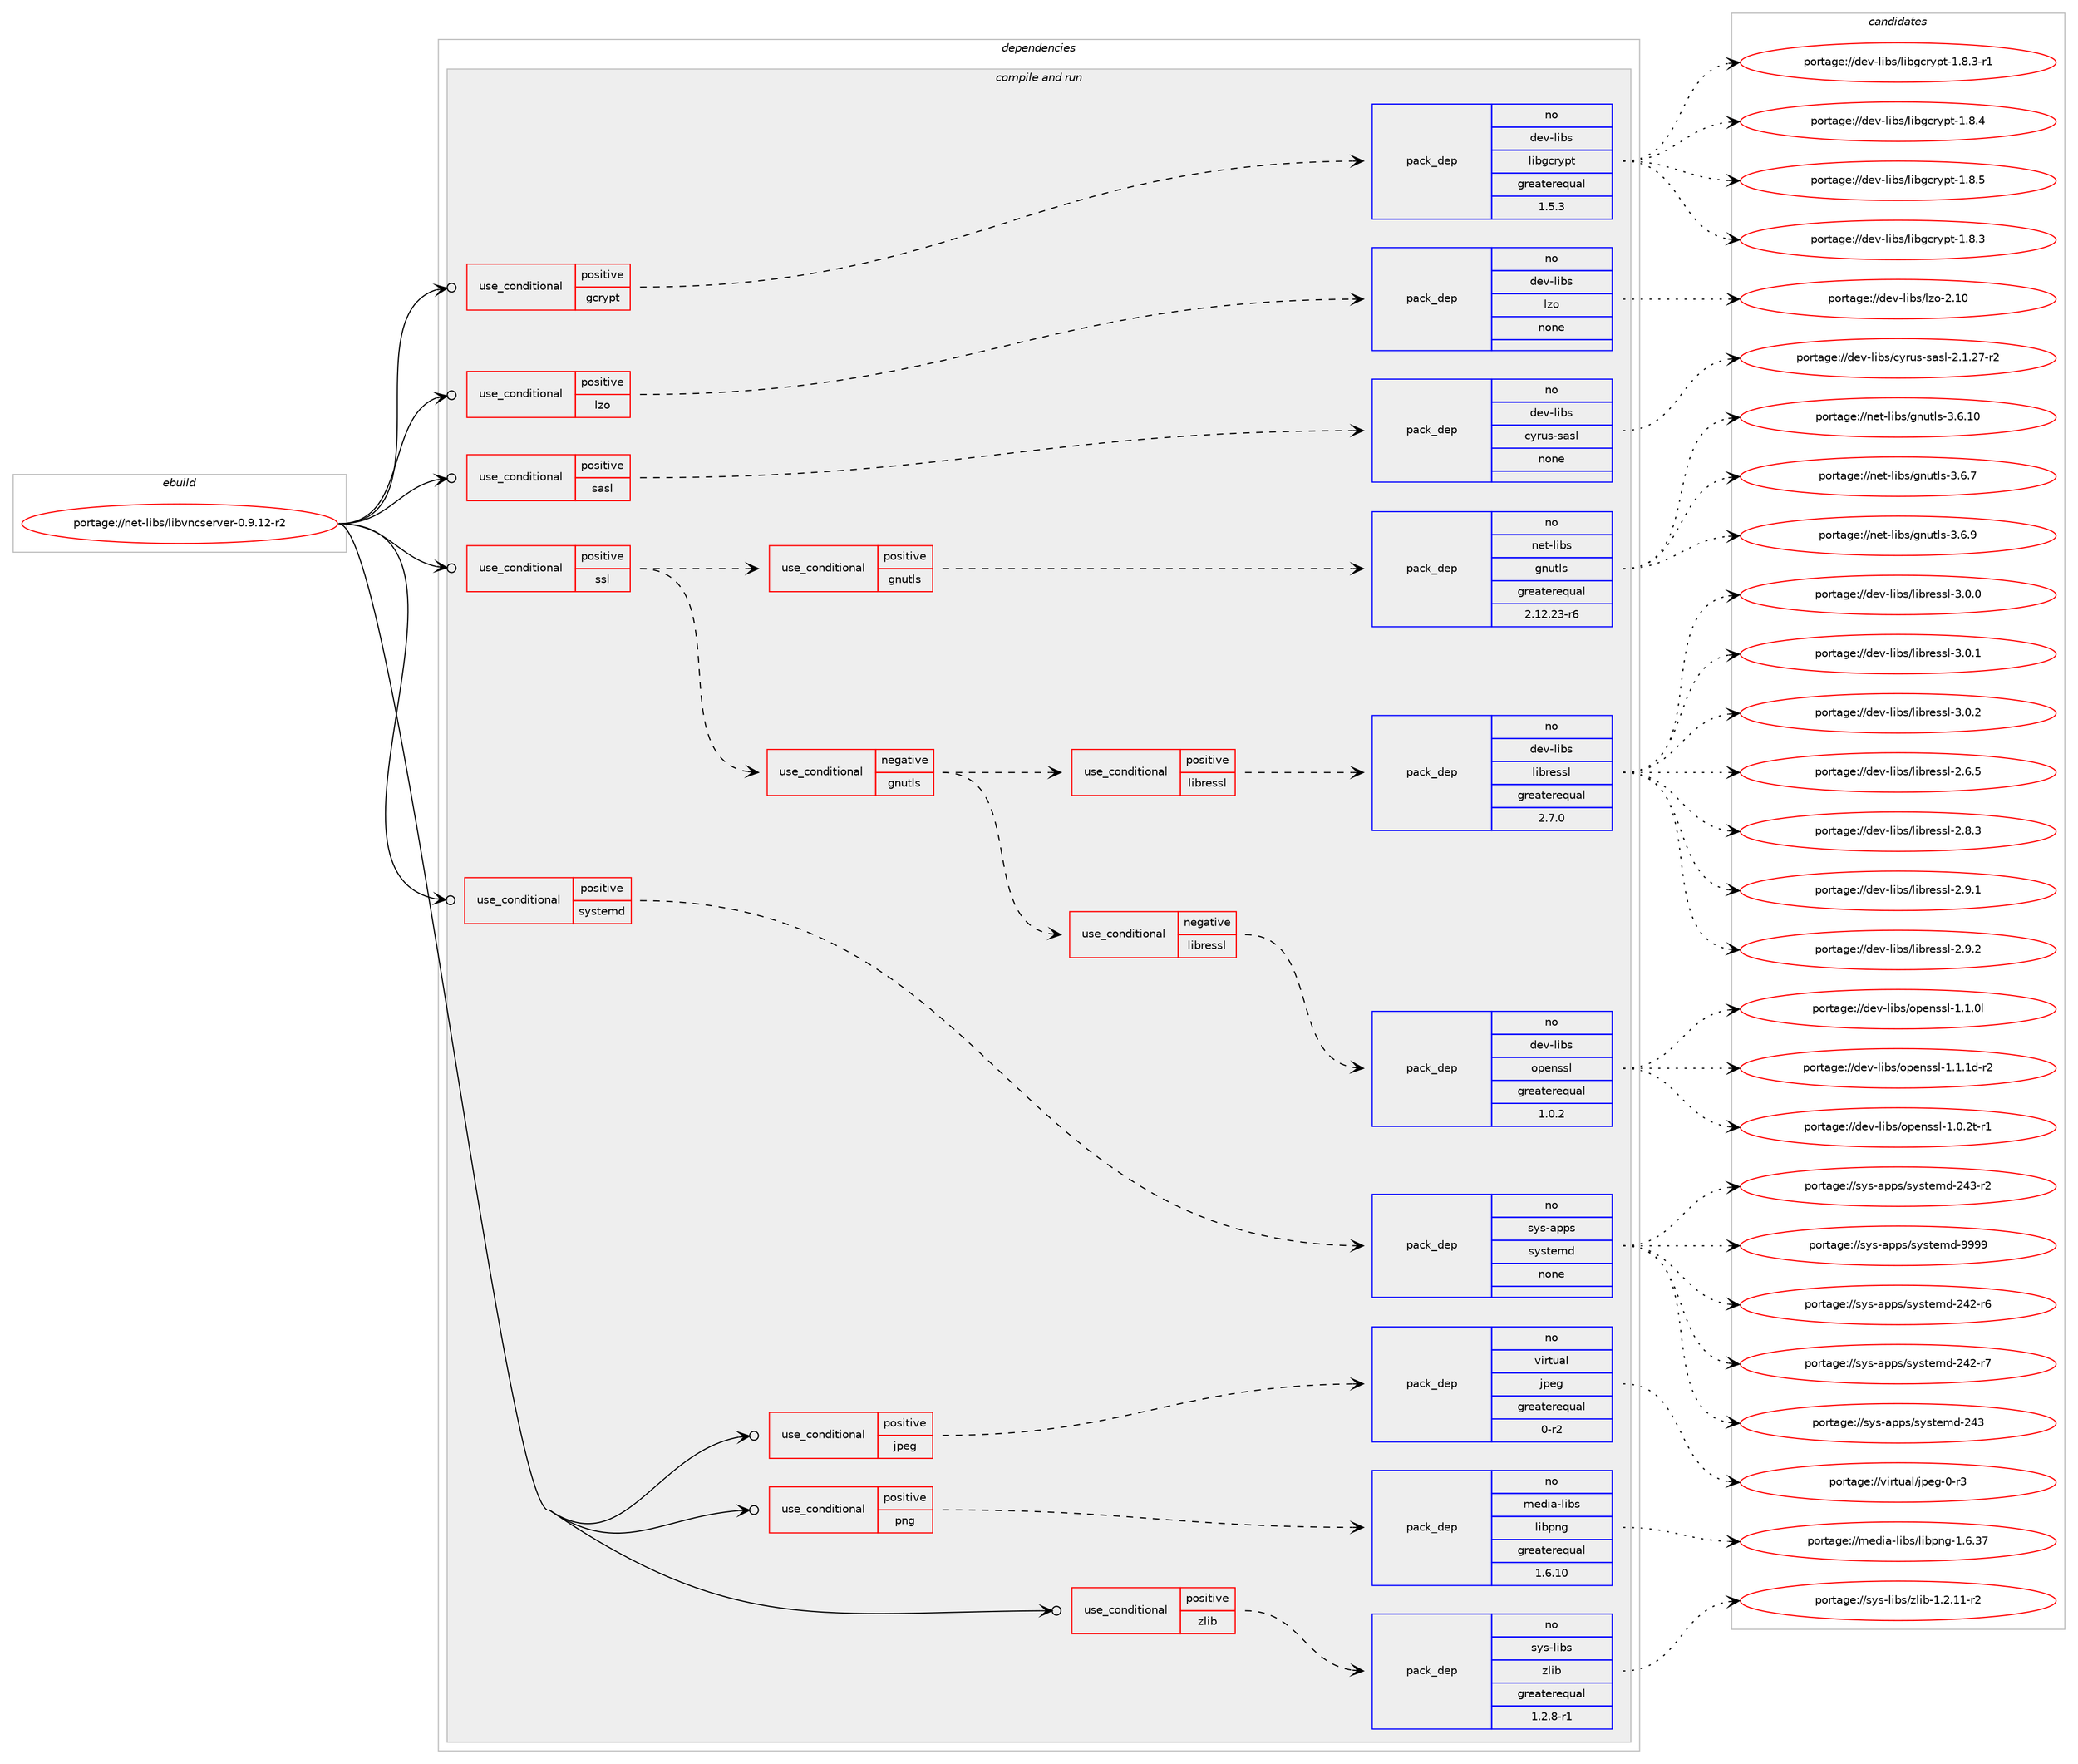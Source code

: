 digraph prolog {

# *************
# Graph options
# *************

newrank=true;
concentrate=true;
compound=true;
graph [rankdir=LR,fontname=Helvetica,fontsize=10,ranksep=1.5];#, ranksep=2.5, nodesep=0.2];
edge  [arrowhead=vee];
node  [fontname=Helvetica,fontsize=10];

# **********
# The ebuild
# **********

subgraph cluster_leftcol {
color=gray;
rank=same;
label=<<i>ebuild</i>>;
id [label="portage://net-libs/libvncserver-0.9.12-r2", color=red, width=4, href="../net-libs/libvncserver-0.9.12-r2.svg"];
}

# ****************
# The dependencies
# ****************

subgraph cluster_midcol {
color=gray;
label=<<i>dependencies</i>>;
subgraph cluster_compile {
fillcolor="#eeeeee";
style=filled;
label=<<i>compile</i>>;
}
subgraph cluster_compileandrun {
fillcolor="#eeeeee";
style=filled;
label=<<i>compile and run</i>>;
subgraph cond90175 {
dependency360581 [label=<<TABLE BORDER="0" CELLBORDER="1" CELLSPACING="0" CELLPADDING="4"><TR><TD ROWSPAN="3" CELLPADDING="10">use_conditional</TD></TR><TR><TD>positive</TD></TR><TR><TD>gcrypt</TD></TR></TABLE>>, shape=none, color=red];
subgraph pack264407 {
dependency360582 [label=<<TABLE BORDER="0" CELLBORDER="1" CELLSPACING="0" CELLPADDING="4" WIDTH="220"><TR><TD ROWSPAN="6" CELLPADDING="30">pack_dep</TD></TR><TR><TD WIDTH="110">no</TD></TR><TR><TD>dev-libs</TD></TR><TR><TD>libgcrypt</TD></TR><TR><TD>greaterequal</TD></TR><TR><TD>1.5.3</TD></TR></TABLE>>, shape=none, color=blue];
}
dependency360581:e -> dependency360582:w [weight=20,style="dashed",arrowhead="vee"];
}
id:e -> dependency360581:w [weight=20,style="solid",arrowhead="odotvee"];
subgraph cond90176 {
dependency360583 [label=<<TABLE BORDER="0" CELLBORDER="1" CELLSPACING="0" CELLPADDING="4"><TR><TD ROWSPAN="3" CELLPADDING="10">use_conditional</TD></TR><TR><TD>positive</TD></TR><TR><TD>jpeg</TD></TR></TABLE>>, shape=none, color=red];
subgraph pack264408 {
dependency360584 [label=<<TABLE BORDER="0" CELLBORDER="1" CELLSPACING="0" CELLPADDING="4" WIDTH="220"><TR><TD ROWSPAN="6" CELLPADDING="30">pack_dep</TD></TR><TR><TD WIDTH="110">no</TD></TR><TR><TD>virtual</TD></TR><TR><TD>jpeg</TD></TR><TR><TD>greaterequal</TD></TR><TR><TD>0-r2</TD></TR></TABLE>>, shape=none, color=blue];
}
dependency360583:e -> dependency360584:w [weight=20,style="dashed",arrowhead="vee"];
}
id:e -> dependency360583:w [weight=20,style="solid",arrowhead="odotvee"];
subgraph cond90177 {
dependency360585 [label=<<TABLE BORDER="0" CELLBORDER="1" CELLSPACING="0" CELLPADDING="4"><TR><TD ROWSPAN="3" CELLPADDING="10">use_conditional</TD></TR><TR><TD>positive</TD></TR><TR><TD>lzo</TD></TR></TABLE>>, shape=none, color=red];
subgraph pack264409 {
dependency360586 [label=<<TABLE BORDER="0" CELLBORDER="1" CELLSPACING="0" CELLPADDING="4" WIDTH="220"><TR><TD ROWSPAN="6" CELLPADDING="30">pack_dep</TD></TR><TR><TD WIDTH="110">no</TD></TR><TR><TD>dev-libs</TD></TR><TR><TD>lzo</TD></TR><TR><TD>none</TD></TR><TR><TD></TD></TR></TABLE>>, shape=none, color=blue];
}
dependency360585:e -> dependency360586:w [weight=20,style="dashed",arrowhead="vee"];
}
id:e -> dependency360585:w [weight=20,style="solid",arrowhead="odotvee"];
subgraph cond90178 {
dependency360587 [label=<<TABLE BORDER="0" CELLBORDER="1" CELLSPACING="0" CELLPADDING="4"><TR><TD ROWSPAN="3" CELLPADDING="10">use_conditional</TD></TR><TR><TD>positive</TD></TR><TR><TD>png</TD></TR></TABLE>>, shape=none, color=red];
subgraph pack264410 {
dependency360588 [label=<<TABLE BORDER="0" CELLBORDER="1" CELLSPACING="0" CELLPADDING="4" WIDTH="220"><TR><TD ROWSPAN="6" CELLPADDING="30">pack_dep</TD></TR><TR><TD WIDTH="110">no</TD></TR><TR><TD>media-libs</TD></TR><TR><TD>libpng</TD></TR><TR><TD>greaterequal</TD></TR><TR><TD>1.6.10</TD></TR></TABLE>>, shape=none, color=blue];
}
dependency360587:e -> dependency360588:w [weight=20,style="dashed",arrowhead="vee"];
}
id:e -> dependency360587:w [weight=20,style="solid",arrowhead="odotvee"];
subgraph cond90179 {
dependency360589 [label=<<TABLE BORDER="0" CELLBORDER="1" CELLSPACING="0" CELLPADDING="4"><TR><TD ROWSPAN="3" CELLPADDING="10">use_conditional</TD></TR><TR><TD>positive</TD></TR><TR><TD>sasl</TD></TR></TABLE>>, shape=none, color=red];
subgraph pack264411 {
dependency360590 [label=<<TABLE BORDER="0" CELLBORDER="1" CELLSPACING="0" CELLPADDING="4" WIDTH="220"><TR><TD ROWSPAN="6" CELLPADDING="30">pack_dep</TD></TR><TR><TD WIDTH="110">no</TD></TR><TR><TD>dev-libs</TD></TR><TR><TD>cyrus-sasl</TD></TR><TR><TD>none</TD></TR><TR><TD></TD></TR></TABLE>>, shape=none, color=blue];
}
dependency360589:e -> dependency360590:w [weight=20,style="dashed",arrowhead="vee"];
}
id:e -> dependency360589:w [weight=20,style="solid",arrowhead="odotvee"];
subgraph cond90180 {
dependency360591 [label=<<TABLE BORDER="0" CELLBORDER="1" CELLSPACING="0" CELLPADDING="4"><TR><TD ROWSPAN="3" CELLPADDING="10">use_conditional</TD></TR><TR><TD>positive</TD></TR><TR><TD>ssl</TD></TR></TABLE>>, shape=none, color=red];
subgraph cond90181 {
dependency360592 [label=<<TABLE BORDER="0" CELLBORDER="1" CELLSPACING="0" CELLPADDING="4"><TR><TD ROWSPAN="3" CELLPADDING="10">use_conditional</TD></TR><TR><TD>negative</TD></TR><TR><TD>gnutls</TD></TR></TABLE>>, shape=none, color=red];
subgraph cond90182 {
dependency360593 [label=<<TABLE BORDER="0" CELLBORDER="1" CELLSPACING="0" CELLPADDING="4"><TR><TD ROWSPAN="3" CELLPADDING="10">use_conditional</TD></TR><TR><TD>negative</TD></TR><TR><TD>libressl</TD></TR></TABLE>>, shape=none, color=red];
subgraph pack264412 {
dependency360594 [label=<<TABLE BORDER="0" CELLBORDER="1" CELLSPACING="0" CELLPADDING="4" WIDTH="220"><TR><TD ROWSPAN="6" CELLPADDING="30">pack_dep</TD></TR><TR><TD WIDTH="110">no</TD></TR><TR><TD>dev-libs</TD></TR><TR><TD>openssl</TD></TR><TR><TD>greaterequal</TD></TR><TR><TD>1.0.2</TD></TR></TABLE>>, shape=none, color=blue];
}
dependency360593:e -> dependency360594:w [weight=20,style="dashed",arrowhead="vee"];
}
dependency360592:e -> dependency360593:w [weight=20,style="dashed",arrowhead="vee"];
subgraph cond90183 {
dependency360595 [label=<<TABLE BORDER="0" CELLBORDER="1" CELLSPACING="0" CELLPADDING="4"><TR><TD ROWSPAN="3" CELLPADDING="10">use_conditional</TD></TR><TR><TD>positive</TD></TR><TR><TD>libressl</TD></TR></TABLE>>, shape=none, color=red];
subgraph pack264413 {
dependency360596 [label=<<TABLE BORDER="0" CELLBORDER="1" CELLSPACING="0" CELLPADDING="4" WIDTH="220"><TR><TD ROWSPAN="6" CELLPADDING="30">pack_dep</TD></TR><TR><TD WIDTH="110">no</TD></TR><TR><TD>dev-libs</TD></TR><TR><TD>libressl</TD></TR><TR><TD>greaterequal</TD></TR><TR><TD>2.7.0</TD></TR></TABLE>>, shape=none, color=blue];
}
dependency360595:e -> dependency360596:w [weight=20,style="dashed",arrowhead="vee"];
}
dependency360592:e -> dependency360595:w [weight=20,style="dashed",arrowhead="vee"];
}
dependency360591:e -> dependency360592:w [weight=20,style="dashed",arrowhead="vee"];
subgraph cond90184 {
dependency360597 [label=<<TABLE BORDER="0" CELLBORDER="1" CELLSPACING="0" CELLPADDING="4"><TR><TD ROWSPAN="3" CELLPADDING="10">use_conditional</TD></TR><TR><TD>positive</TD></TR><TR><TD>gnutls</TD></TR></TABLE>>, shape=none, color=red];
subgraph pack264414 {
dependency360598 [label=<<TABLE BORDER="0" CELLBORDER="1" CELLSPACING="0" CELLPADDING="4" WIDTH="220"><TR><TD ROWSPAN="6" CELLPADDING="30">pack_dep</TD></TR><TR><TD WIDTH="110">no</TD></TR><TR><TD>net-libs</TD></TR><TR><TD>gnutls</TD></TR><TR><TD>greaterequal</TD></TR><TR><TD>2.12.23-r6</TD></TR></TABLE>>, shape=none, color=blue];
}
dependency360597:e -> dependency360598:w [weight=20,style="dashed",arrowhead="vee"];
}
dependency360591:e -> dependency360597:w [weight=20,style="dashed",arrowhead="vee"];
}
id:e -> dependency360591:w [weight=20,style="solid",arrowhead="odotvee"];
subgraph cond90185 {
dependency360599 [label=<<TABLE BORDER="0" CELLBORDER="1" CELLSPACING="0" CELLPADDING="4"><TR><TD ROWSPAN="3" CELLPADDING="10">use_conditional</TD></TR><TR><TD>positive</TD></TR><TR><TD>systemd</TD></TR></TABLE>>, shape=none, color=red];
subgraph pack264415 {
dependency360600 [label=<<TABLE BORDER="0" CELLBORDER="1" CELLSPACING="0" CELLPADDING="4" WIDTH="220"><TR><TD ROWSPAN="6" CELLPADDING="30">pack_dep</TD></TR><TR><TD WIDTH="110">no</TD></TR><TR><TD>sys-apps</TD></TR><TR><TD>systemd</TD></TR><TR><TD>none</TD></TR><TR><TD></TD></TR></TABLE>>, shape=none, color=blue];
}
dependency360599:e -> dependency360600:w [weight=20,style="dashed",arrowhead="vee"];
}
id:e -> dependency360599:w [weight=20,style="solid",arrowhead="odotvee"];
subgraph cond90186 {
dependency360601 [label=<<TABLE BORDER="0" CELLBORDER="1" CELLSPACING="0" CELLPADDING="4"><TR><TD ROWSPAN="3" CELLPADDING="10">use_conditional</TD></TR><TR><TD>positive</TD></TR><TR><TD>zlib</TD></TR></TABLE>>, shape=none, color=red];
subgraph pack264416 {
dependency360602 [label=<<TABLE BORDER="0" CELLBORDER="1" CELLSPACING="0" CELLPADDING="4" WIDTH="220"><TR><TD ROWSPAN="6" CELLPADDING="30">pack_dep</TD></TR><TR><TD WIDTH="110">no</TD></TR><TR><TD>sys-libs</TD></TR><TR><TD>zlib</TD></TR><TR><TD>greaterequal</TD></TR><TR><TD>1.2.8-r1</TD></TR></TABLE>>, shape=none, color=blue];
}
dependency360601:e -> dependency360602:w [weight=20,style="dashed",arrowhead="vee"];
}
id:e -> dependency360601:w [weight=20,style="solid",arrowhead="odotvee"];
}
subgraph cluster_run {
fillcolor="#eeeeee";
style=filled;
label=<<i>run</i>>;
}
}

# **************
# The candidates
# **************

subgraph cluster_choices {
rank=same;
color=gray;
label=<<i>candidates</i>>;

subgraph choice264407 {
color=black;
nodesep=1;
choiceportage1001011184510810598115471081059810399114121112116454946564651 [label="portage://dev-libs/libgcrypt-1.8.3", color=red, width=4,href="../dev-libs/libgcrypt-1.8.3.svg"];
choiceportage10010111845108105981154710810598103991141211121164549465646514511449 [label="portage://dev-libs/libgcrypt-1.8.3-r1", color=red, width=4,href="../dev-libs/libgcrypt-1.8.3-r1.svg"];
choiceportage1001011184510810598115471081059810399114121112116454946564652 [label="portage://dev-libs/libgcrypt-1.8.4", color=red, width=4,href="../dev-libs/libgcrypt-1.8.4.svg"];
choiceportage1001011184510810598115471081059810399114121112116454946564653 [label="portage://dev-libs/libgcrypt-1.8.5", color=red, width=4,href="../dev-libs/libgcrypt-1.8.5.svg"];
dependency360582:e -> choiceportage1001011184510810598115471081059810399114121112116454946564651:w [style=dotted,weight="100"];
dependency360582:e -> choiceportage10010111845108105981154710810598103991141211121164549465646514511449:w [style=dotted,weight="100"];
dependency360582:e -> choiceportage1001011184510810598115471081059810399114121112116454946564652:w [style=dotted,weight="100"];
dependency360582:e -> choiceportage1001011184510810598115471081059810399114121112116454946564653:w [style=dotted,weight="100"];
}
subgraph choice264408 {
color=black;
nodesep=1;
choiceportage118105114116117971084710611210110345484511451 [label="portage://virtual/jpeg-0-r3", color=red, width=4,href="../virtual/jpeg-0-r3.svg"];
dependency360584:e -> choiceportage118105114116117971084710611210110345484511451:w [style=dotted,weight="100"];
}
subgraph choice264409 {
color=black;
nodesep=1;
choiceportage1001011184510810598115471081221114550464948 [label="portage://dev-libs/lzo-2.10", color=red, width=4,href="../dev-libs/lzo-2.10.svg"];
dependency360586:e -> choiceportage1001011184510810598115471081221114550464948:w [style=dotted,weight="100"];
}
subgraph choice264410 {
color=black;
nodesep=1;
choiceportage109101100105974510810598115471081059811211010345494654465155 [label="portage://media-libs/libpng-1.6.37", color=red, width=4,href="../media-libs/libpng-1.6.37.svg"];
dependency360588:e -> choiceportage109101100105974510810598115471081059811211010345494654465155:w [style=dotted,weight="100"];
}
subgraph choice264411 {
color=black;
nodesep=1;
choiceportage100101118451081059811547991211141171154511597115108455046494650554511450 [label="portage://dev-libs/cyrus-sasl-2.1.27-r2", color=red, width=4,href="../dev-libs/cyrus-sasl-2.1.27-r2.svg"];
dependency360590:e -> choiceportage100101118451081059811547991211141171154511597115108455046494650554511450:w [style=dotted,weight="100"];
}
subgraph choice264412 {
color=black;
nodesep=1;
choiceportage1001011184510810598115471111121011101151151084549464846501164511449 [label="portage://dev-libs/openssl-1.0.2t-r1", color=red, width=4,href="../dev-libs/openssl-1.0.2t-r1.svg"];
choiceportage100101118451081059811547111112101110115115108454946494648108 [label="portage://dev-libs/openssl-1.1.0l", color=red, width=4,href="../dev-libs/openssl-1.1.0l.svg"];
choiceportage1001011184510810598115471111121011101151151084549464946491004511450 [label="portage://dev-libs/openssl-1.1.1d-r2", color=red, width=4,href="../dev-libs/openssl-1.1.1d-r2.svg"];
dependency360594:e -> choiceportage1001011184510810598115471111121011101151151084549464846501164511449:w [style=dotted,weight="100"];
dependency360594:e -> choiceportage100101118451081059811547111112101110115115108454946494648108:w [style=dotted,weight="100"];
dependency360594:e -> choiceportage1001011184510810598115471111121011101151151084549464946491004511450:w [style=dotted,weight="100"];
}
subgraph choice264413 {
color=black;
nodesep=1;
choiceportage10010111845108105981154710810598114101115115108455046544653 [label="portage://dev-libs/libressl-2.6.5", color=red, width=4,href="../dev-libs/libressl-2.6.5.svg"];
choiceportage10010111845108105981154710810598114101115115108455046564651 [label="portage://dev-libs/libressl-2.8.3", color=red, width=4,href="../dev-libs/libressl-2.8.3.svg"];
choiceportage10010111845108105981154710810598114101115115108455046574649 [label="portage://dev-libs/libressl-2.9.1", color=red, width=4,href="../dev-libs/libressl-2.9.1.svg"];
choiceportage10010111845108105981154710810598114101115115108455046574650 [label="portage://dev-libs/libressl-2.9.2", color=red, width=4,href="../dev-libs/libressl-2.9.2.svg"];
choiceportage10010111845108105981154710810598114101115115108455146484648 [label="portage://dev-libs/libressl-3.0.0", color=red, width=4,href="../dev-libs/libressl-3.0.0.svg"];
choiceportage10010111845108105981154710810598114101115115108455146484649 [label="portage://dev-libs/libressl-3.0.1", color=red, width=4,href="../dev-libs/libressl-3.0.1.svg"];
choiceportage10010111845108105981154710810598114101115115108455146484650 [label="portage://dev-libs/libressl-3.0.2", color=red, width=4,href="../dev-libs/libressl-3.0.2.svg"];
dependency360596:e -> choiceportage10010111845108105981154710810598114101115115108455046544653:w [style=dotted,weight="100"];
dependency360596:e -> choiceportage10010111845108105981154710810598114101115115108455046564651:w [style=dotted,weight="100"];
dependency360596:e -> choiceportage10010111845108105981154710810598114101115115108455046574649:w [style=dotted,weight="100"];
dependency360596:e -> choiceportage10010111845108105981154710810598114101115115108455046574650:w [style=dotted,weight="100"];
dependency360596:e -> choiceportage10010111845108105981154710810598114101115115108455146484648:w [style=dotted,weight="100"];
dependency360596:e -> choiceportage10010111845108105981154710810598114101115115108455146484649:w [style=dotted,weight="100"];
dependency360596:e -> choiceportage10010111845108105981154710810598114101115115108455146484650:w [style=dotted,weight="100"];
}
subgraph choice264414 {
color=black;
nodesep=1;
choiceportage11010111645108105981154710311011711610811545514654464948 [label="portage://net-libs/gnutls-3.6.10", color=red, width=4,href="../net-libs/gnutls-3.6.10.svg"];
choiceportage110101116451081059811547103110117116108115455146544655 [label="portage://net-libs/gnutls-3.6.7", color=red, width=4,href="../net-libs/gnutls-3.6.7.svg"];
choiceportage110101116451081059811547103110117116108115455146544657 [label="portage://net-libs/gnutls-3.6.9", color=red, width=4,href="../net-libs/gnutls-3.6.9.svg"];
dependency360598:e -> choiceportage11010111645108105981154710311011711610811545514654464948:w [style=dotted,weight="100"];
dependency360598:e -> choiceportage110101116451081059811547103110117116108115455146544655:w [style=dotted,weight="100"];
dependency360598:e -> choiceportage110101116451081059811547103110117116108115455146544657:w [style=dotted,weight="100"];
}
subgraph choice264415 {
color=black;
nodesep=1;
choiceportage115121115459711211211547115121115116101109100455052504511454 [label="portage://sys-apps/systemd-242-r6", color=red, width=4,href="../sys-apps/systemd-242-r6.svg"];
choiceportage115121115459711211211547115121115116101109100455052504511455 [label="portage://sys-apps/systemd-242-r7", color=red, width=4,href="../sys-apps/systemd-242-r7.svg"];
choiceportage11512111545971121121154711512111511610110910045505251 [label="portage://sys-apps/systemd-243", color=red, width=4,href="../sys-apps/systemd-243.svg"];
choiceportage115121115459711211211547115121115116101109100455052514511450 [label="portage://sys-apps/systemd-243-r2", color=red, width=4,href="../sys-apps/systemd-243-r2.svg"];
choiceportage1151211154597112112115471151211151161011091004557575757 [label="portage://sys-apps/systemd-9999", color=red, width=4,href="../sys-apps/systemd-9999.svg"];
dependency360600:e -> choiceportage115121115459711211211547115121115116101109100455052504511454:w [style=dotted,weight="100"];
dependency360600:e -> choiceportage115121115459711211211547115121115116101109100455052504511455:w [style=dotted,weight="100"];
dependency360600:e -> choiceportage11512111545971121121154711512111511610110910045505251:w [style=dotted,weight="100"];
dependency360600:e -> choiceportage115121115459711211211547115121115116101109100455052514511450:w [style=dotted,weight="100"];
dependency360600:e -> choiceportage1151211154597112112115471151211151161011091004557575757:w [style=dotted,weight="100"];
}
subgraph choice264416 {
color=black;
nodesep=1;
choiceportage11512111545108105981154712210810598454946504649494511450 [label="portage://sys-libs/zlib-1.2.11-r2", color=red, width=4,href="../sys-libs/zlib-1.2.11-r2.svg"];
dependency360602:e -> choiceportage11512111545108105981154712210810598454946504649494511450:w [style=dotted,weight="100"];
}
}

}

